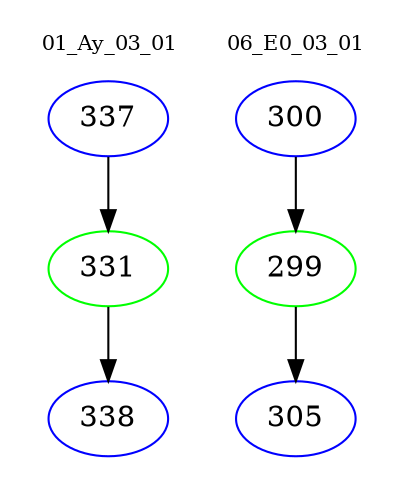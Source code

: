 digraph{
subgraph cluster_0 {
color = white
label = "01_Ay_03_01";
fontsize=10;
T0_337 [label="337", color="blue"]
T0_337 -> T0_331 [color="black"]
T0_331 [label="331", color="green"]
T0_331 -> T0_338 [color="black"]
T0_338 [label="338", color="blue"]
}
subgraph cluster_1 {
color = white
label = "06_E0_03_01";
fontsize=10;
T1_300 [label="300", color="blue"]
T1_300 -> T1_299 [color="black"]
T1_299 [label="299", color="green"]
T1_299 -> T1_305 [color="black"]
T1_305 [label="305", color="blue"]
}
}
